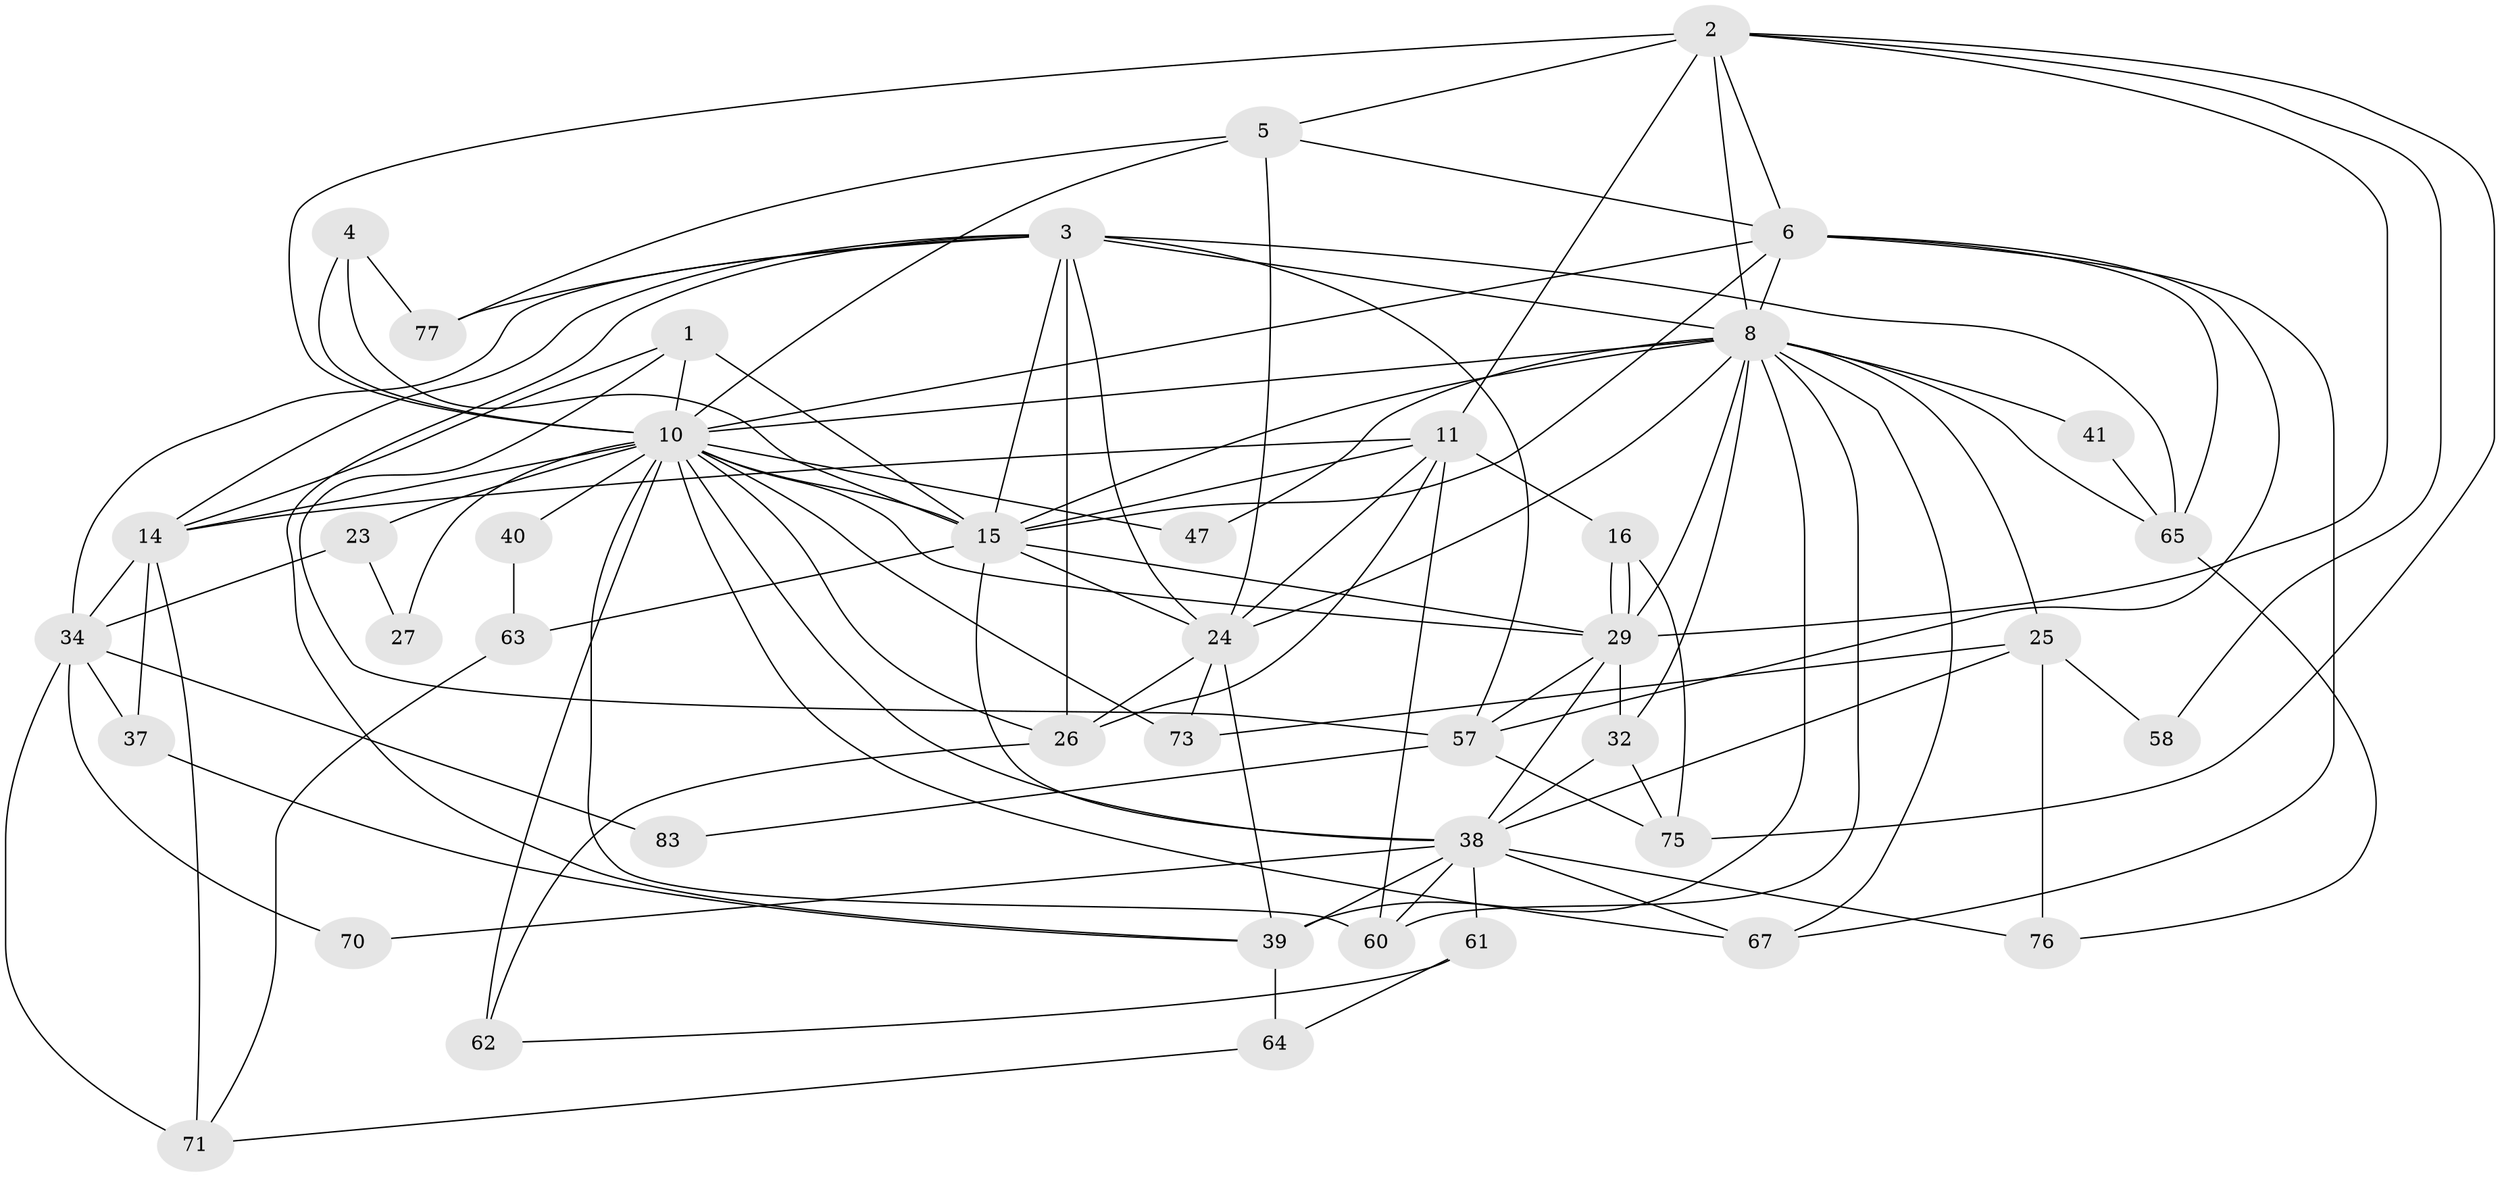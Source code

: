 // original degree distribution, {2: 0.15294117647058825, 6: 0.08235294117647059, 3: 0.27058823529411763, 5: 0.17647058823529413, 7: 0.058823529411764705, 4: 0.24705882352941178, 9: 0.011764705882352941}
// Generated by graph-tools (version 1.1) at 2025/54/03/05/25 16:54:47]
// undirected, 42 vertices, 112 edges
graph export_dot {
graph [start="1"]
  node [color=gray90,style=filled];
  1 [super="+48"];
  2 [super="+53+69"];
  3 [super="+7"];
  4;
  5 [super="+68"];
  6 [super="+72+49"];
  8 [super="+19+9+21+54"];
  10 [super="+12+31+17"];
  11 [super="+13"];
  14 [super="+20"];
  15 [super="+18"];
  16;
  23;
  24 [super="+45+35"];
  25 [super="+28"];
  26 [super="+78"];
  27;
  29 [super="+52"];
  32 [super="+55"];
  34;
  37;
  38 [super="+51+46"];
  39 [super="+85"];
  40;
  41 [super="+56"];
  47;
  57 [super="+74"];
  58;
  60;
  61;
  62;
  63;
  64;
  65 [super="+80"];
  67;
  70;
  71;
  73;
  75;
  76;
  77;
  83;
  1 -- 15;
  1 -- 57;
  1 -- 14;
  1 -- 10;
  2 -- 58;
  2 -- 75;
  2 -- 8 [weight=3];
  2 -- 11;
  2 -- 29;
  2 -- 6 [weight=2];
  2 -- 10 [weight=2];
  2 -- 5;
  3 -- 8 [weight=2];
  3 -- 65;
  3 -- 34;
  3 -- 39;
  3 -- 77;
  3 -- 14;
  3 -- 15;
  3 -- 24;
  3 -- 26;
  3 -- 57;
  4 -- 77;
  4 -- 15;
  4 -- 10;
  5 -- 6;
  5 -- 77;
  5 -- 10;
  5 -- 24;
  6 -- 15 [weight=2];
  6 -- 10;
  6 -- 8;
  6 -- 65;
  6 -- 67;
  6 -- 57;
  8 -- 60;
  8 -- 47;
  8 -- 39 [weight=2];
  8 -- 15;
  8 -- 65;
  8 -- 67;
  8 -- 24;
  8 -- 25;
  8 -- 41 [weight=3];
  8 -- 29;
  8 -- 32;
  8 -- 10;
  10 -- 62;
  10 -- 73 [weight=2];
  10 -- 14;
  10 -- 67;
  10 -- 26;
  10 -- 15;
  10 -- 38;
  10 -- 40;
  10 -- 47;
  10 -- 23;
  10 -- 27;
  10 -- 60;
  10 -- 29;
  11 -- 15 [weight=2];
  11 -- 14;
  11 -- 16;
  11 -- 24;
  11 -- 26;
  11 -- 60;
  14 -- 71;
  14 -- 34;
  14 -- 37;
  15 -- 24;
  15 -- 63;
  15 -- 38;
  15 -- 29;
  16 -- 75;
  16 -- 29;
  16 -- 29;
  23 -- 34;
  23 -- 27;
  24 -- 73;
  24 -- 39;
  24 -- 26;
  25 -- 76;
  25 -- 73;
  25 -- 58;
  25 -- 38;
  26 -- 62;
  29 -- 38;
  29 -- 32;
  29 -- 57;
  32 -- 75;
  32 -- 38;
  34 -- 37;
  34 -- 70;
  34 -- 71;
  34 -- 83;
  37 -- 39;
  38 -- 61;
  38 -- 39 [weight=2];
  38 -- 67;
  38 -- 70;
  38 -- 76;
  38 -- 60;
  39 -- 64;
  40 -- 63;
  41 -- 65;
  57 -- 83;
  57 -- 75;
  61 -- 64;
  61 -- 62;
  63 -- 71;
  64 -- 71;
  65 -- 76;
}
